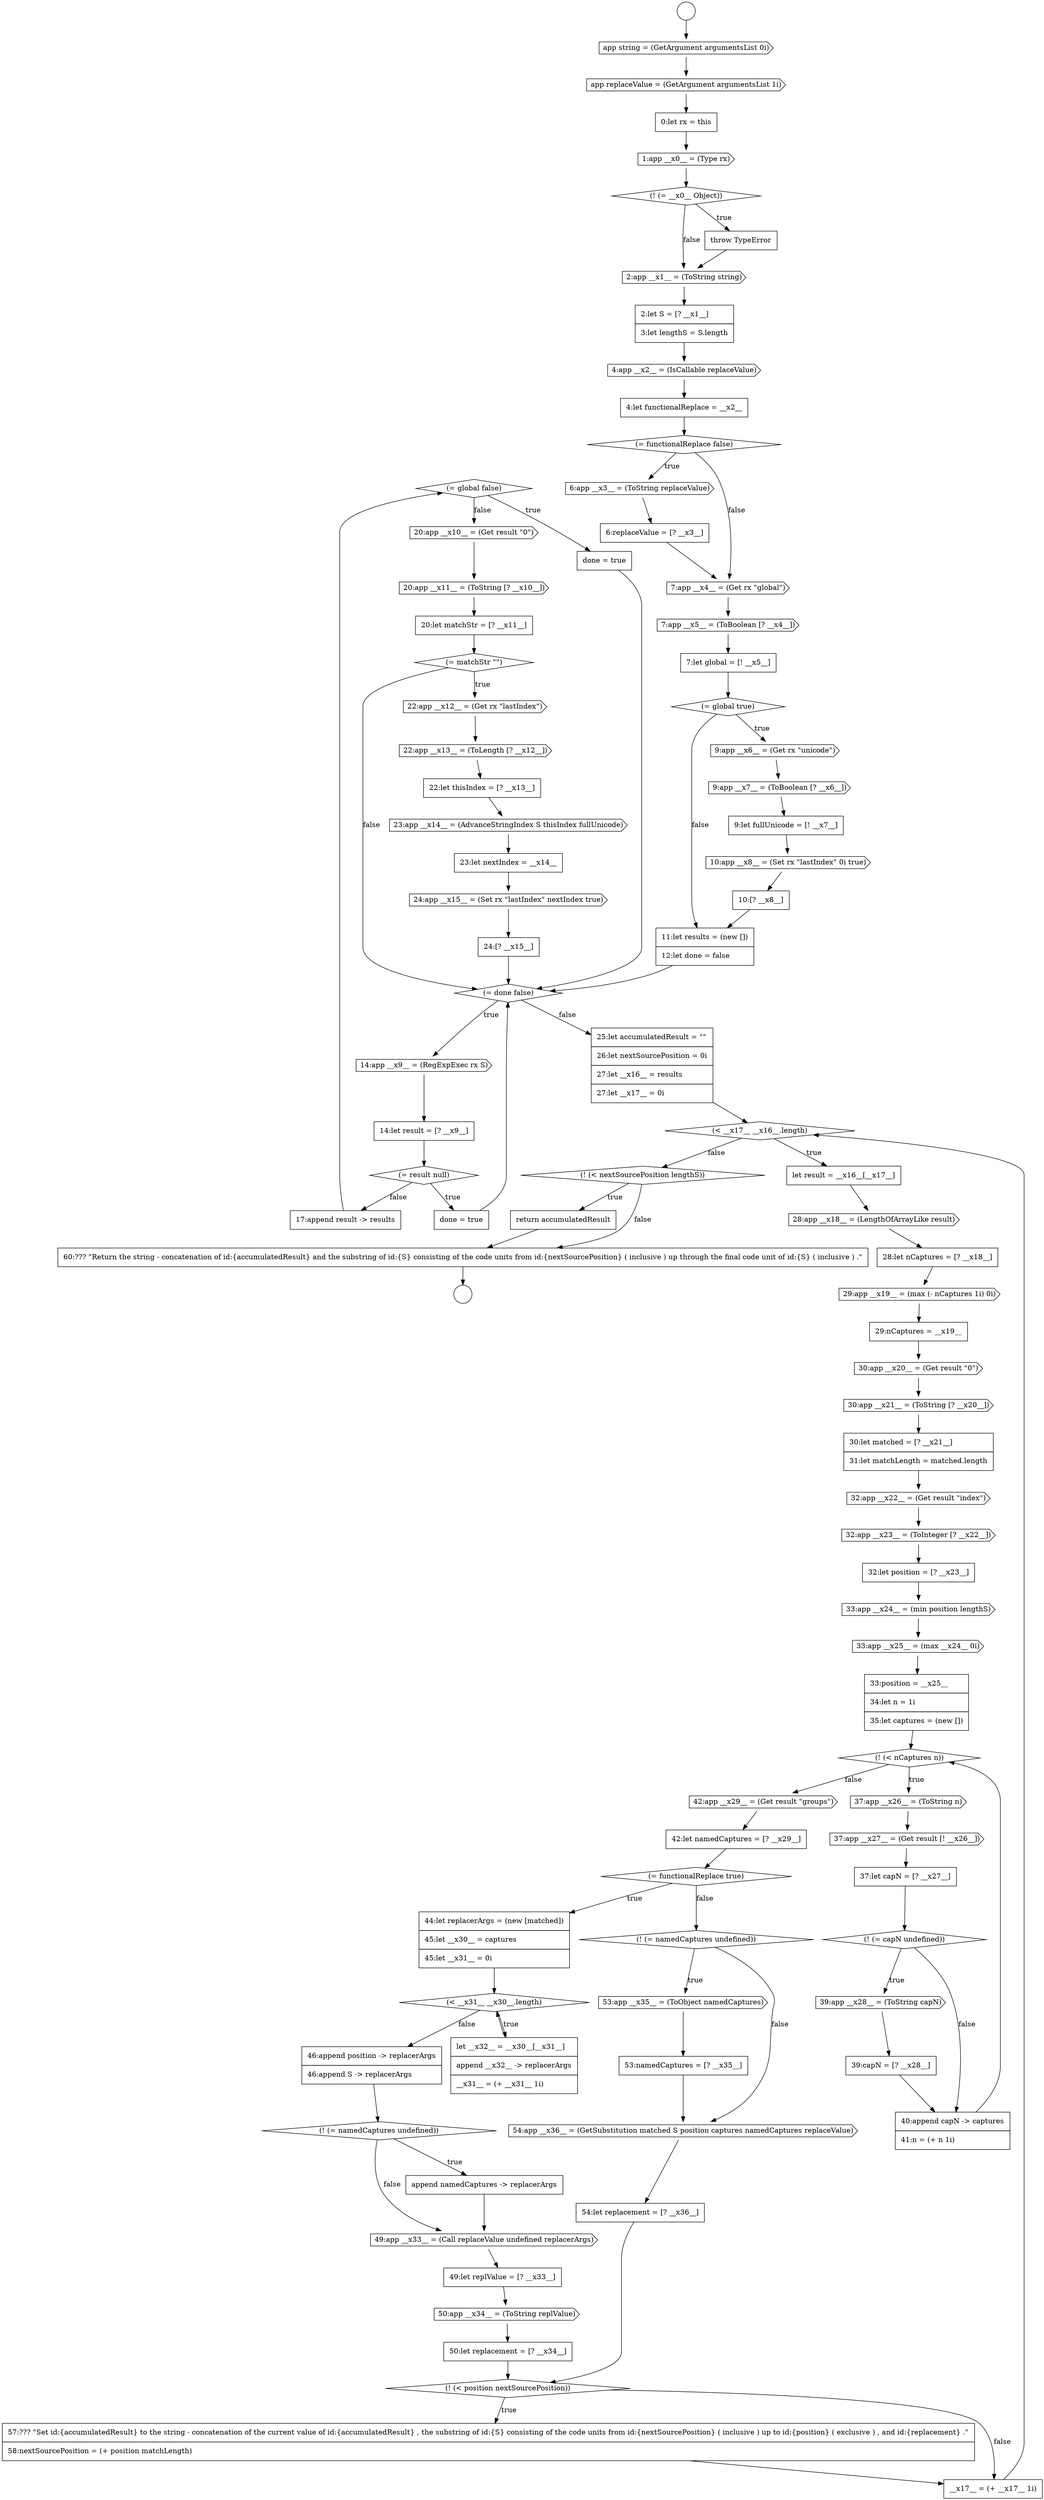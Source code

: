 digraph {
  node15055 [shape=diamond, label=<<font color="black">(= global false)</font>> color="black" fillcolor="white" style=filled]
  node15041 [shape=none, margin=0, label=<<font color="black">
    <table border="0" cellborder="1" cellspacing="0" cellpadding="10">
      <tr><td align="left">7:let global = [! __x5__]</td></tr>
    </table>
  </font>> color="black" fillcolor="white" style=filled]
  node15046 [shape=cds, label=<<font color="black">10:app __x8__ = (Set rx &quot;lastIndex&quot; 0i true)</font>> color="black" fillcolor="white" style=filled]
  node15063 [shape=none, margin=0, label=<<font color="black">
    <table border="0" cellborder="1" cellspacing="0" cellpadding="10">
      <tr><td align="left">22:let thisIndex = [? __x13__]</td></tr>
    </table>
  </font>> color="black" fillcolor="white" style=filled]
  node15084 [shape=diamond, label=<<font color="black">(! (&lt; nCaptures n))</font>> color="black" fillcolor="white" style=filled]
  node15052 [shape=diamond, label=<<font color="black">(= result null)</font>> color="black" fillcolor="white" style=filled]
  node15091 [shape=none, margin=0, label=<<font color="black">
    <table border="0" cellborder="1" cellspacing="0" cellpadding="10">
      <tr><td align="left">40:append capN -&gt; captures</td></tr>
      <tr><td align="left">41:n = (+ n 1i)</td></tr>
    </table>
  </font>> color="black" fillcolor="white" style=filled]
  node15066 [shape=cds, label=<<font color="black">24:app __x15__ = (Set rx &quot;lastIndex&quot; nextIndex true)</font>> color="black" fillcolor="white" style=filled]
  node15098 [shape=none, margin=0, label=<<font color="black">
    <table border="0" cellborder="1" cellspacing="0" cellpadding="10">
      <tr><td align="left">46:append position -&gt; replacerArgs</td></tr>
      <tr><td align="left">46:append S -&gt; replacerArgs</td></tr>
    </table>
  </font>> color="black" fillcolor="white" style=filled]
  node15115 [shape=none, margin=0, label=<<font color="black">
    <table border="0" cellborder="1" cellspacing="0" cellpadding="10">
      <tr><td align="left">60:??? &quot;Return the string - concatenation of id:{accumulatedResult} and the substring of id:{S} consisting of the code units from id:{nextSourcePosition} ( inclusive ) up through the final code unit of id:{S} ( inclusive ) .&quot;</td></tr>
    </table>
  </font>> color="black" fillcolor="white" style=filled]
  node15045 [shape=none, margin=0, label=<<font color="black">
    <table border="0" cellborder="1" cellspacing="0" cellpadding="10">
      <tr><td align="left">9:let fullUnicode = [! __x7__]</td></tr>
    </table>
  </font>> color="black" fillcolor="white" style=filled]
  node15083 [shape=none, margin=0, label=<<font color="black">
    <table border="0" cellborder="1" cellspacing="0" cellpadding="10">
      <tr><td align="left">33:position = __x25__</td></tr>
      <tr><td align="left">34:let n = 1i</td></tr>
      <tr><td align="left">35:let captures = (new [])</td></tr>
    </table>
  </font>> color="black" fillcolor="white" style=filled]
  node15034 [shape=cds, label=<<font color="black">4:app __x2__ = (IsCallable replaceValue)</font>> color="black" fillcolor="white" style=filled]
  node15051 [shape=none, margin=0, label=<<font color="black">
    <table border="0" cellborder="1" cellspacing="0" cellpadding="10">
      <tr><td align="left">14:let result = [? __x9__]</td></tr>
    </table>
  </font>> color="black" fillcolor="white" style=filled]
  node15072 [shape=none, margin=0, label=<<font color="black">
    <table border="0" cellborder="1" cellspacing="0" cellpadding="10">
      <tr><td align="left">28:let nCaptures = [? __x18__]</td></tr>
    </table>
  </font>> color="black" fillcolor="white" style=filled]
  node15032 [shape=cds, label=<<font color="black">2:app __x1__ = (ToString string)</font>> color="black" fillcolor="white" style=filled]
  node15077 [shape=none, margin=0, label=<<font color="black">
    <table border="0" cellborder="1" cellspacing="0" cellpadding="10">
      <tr><td align="left">30:let matched = [? __x21__]</td></tr>
      <tr><td align="left">31:let matchLength = matched.length</td></tr>
    </table>
  </font>> color="black" fillcolor="white" style=filled]
  node15104 [shape=none, margin=0, label=<<font color="black">
    <table border="0" cellborder="1" cellspacing="0" cellpadding="10">
      <tr><td align="left">50:let replacement = [? __x34__]</td></tr>
    </table>
  </font>> color="black" fillcolor="white" style=filled]
  node15033 [shape=none, margin=0, label=<<font color="black">
    <table border="0" cellborder="1" cellspacing="0" cellpadding="10">
      <tr><td align="left">2:let S = [? __x1__]</td></tr>
      <tr><td align="left">3:let lengthS = S.length</td></tr>
    </table>
  </font>> color="black" fillcolor="white" style=filled]
  node15092 [shape=cds, label=<<font color="black">42:app __x29__ = (Get result &quot;groups&quot;)</font>> color="black" fillcolor="white" style=filled]
  node15087 [shape=none, margin=0, label=<<font color="black">
    <table border="0" cellborder="1" cellspacing="0" cellpadding="10">
      <tr><td align="left">37:let capN = [? __x27__]</td></tr>
    </table>
  </font>> color="black" fillcolor="white" style=filled]
  node15028 [shape=none, margin=0, label=<<font color="black">
    <table border="0" cellborder="1" cellspacing="0" cellpadding="10">
      <tr><td align="left">0:let rx = this</td></tr>
    </table>
  </font>> color="black" fillcolor="white" style=filled]
  node15110 [shape=diamond, label=<<font color="black">(! (&lt; position nextSourcePosition))</font>> color="black" fillcolor="white" style=filled]
  node15073 [shape=cds, label=<<font color="black">29:app __x19__ = (max (- nCaptures 1i) 0i)</font>> color="black" fillcolor="white" style=filled]
  node15105 [shape=diamond, label=<<font color="black">(! (= namedCaptures undefined))</font>> color="black" fillcolor="white" style=filled]
  node15060 [shape=diamond, label=<<font color="black">(= matchStr &quot;&quot;)</font>> color="black" fillcolor="white" style=filled]
  node15040 [shape=cds, label=<<font color="black">7:app __x5__ = (ToBoolean [? __x4__])</font>> color="black" fillcolor="white" style=filled]
  node15082 [shape=cds, label=<<font color="black">33:app __x25__ = (max __x24__ 0i)</font>> color="black" fillcolor="white" style=filled]
  node15097 [shape=none, margin=0, label=<<font color="black">
    <table border="0" cellborder="1" cellspacing="0" cellpadding="10">
      <tr><td align="left">let __x32__ = __x30__[__x31__]</td></tr>
      <tr><td align="left">append __x32__ -&gt; replacerArgs</td></tr>
      <tr><td align="left">__x31__ = (+ __x31__ 1i)</td></tr>
    </table>
  </font>> color="black" fillcolor="white" style=filled]
  node15061 [shape=cds, label=<<font color="black">22:app __x12__ = (Get rx &quot;lastIndex&quot;)</font>> color="black" fillcolor="white" style=filled]
  node15029 [shape=cds, label=<<font color="black">1:app __x0__ = (Type rx)</font>> color="black" fillcolor="white" style=filled]
  node15050 [shape=cds, label=<<font color="black">14:app __x9__ = (RegExpExec rx S)</font>> color="black" fillcolor="white" style=filled]
  node15103 [shape=cds, label=<<font color="black">50:app __x34__ = (ToString replValue)</font>> color="black" fillcolor="white" style=filled]
  node15093 [shape=none, margin=0, label=<<font color="black">
    <table border="0" cellborder="1" cellspacing="0" cellpadding="10">
      <tr><td align="left">42:let namedCaptures = [? __x29__]</td></tr>
    </table>
  </font>> color="black" fillcolor="white" style=filled]
  node15078 [shape=cds, label=<<font color="black">32:app __x22__ = (Get result &quot;index&quot;)</font>> color="black" fillcolor="white" style=filled]
  node15071 [shape=cds, label=<<font color="black">28:app __x18__ = (LengthOfArrayLike result)</font>> color="black" fillcolor="white" style=filled]
  node15065 [shape=none, margin=0, label=<<font color="black">
    <table border="0" cellborder="1" cellspacing="0" cellpadding="10">
      <tr><td align="left">23:let nextIndex = __x14__</td></tr>
    </table>
  </font>> color="black" fillcolor="white" style=filled]
  node15114 [shape=none, margin=0, label=<<font color="black">
    <table border="0" cellborder="1" cellspacing="0" cellpadding="10">
      <tr><td align="left">return accumulatedResult</td></tr>
    </table>
  </font>> color="black" fillcolor="white" style=filled]
  node15054 [shape=none, margin=0, label=<<font color="black">
    <table border="0" cellborder="1" cellspacing="0" cellpadding="10">
      <tr><td align="left">17:append result -&gt; results</td></tr>
    </table>
  </font>> color="black" fillcolor="white" style=filled]
  node15089 [shape=cds, label=<<font color="black">39:app __x28__ = (ToString capN)</font>> color="black" fillcolor="white" style=filled]
  node15047 [shape=none, margin=0, label=<<font color="black">
    <table border="0" cellborder="1" cellspacing="0" cellpadding="10">
      <tr><td align="left">10:[? __x8__]</td></tr>
    </table>
  </font>> color="black" fillcolor="white" style=filled]
  node15074 [shape=none, margin=0, label=<<font color="black">
    <table border="0" cellborder="1" cellspacing="0" cellpadding="10">
      <tr><td align="left">29:nCaptures = __x19__</td></tr>
    </table>
  </font>> color="black" fillcolor="white" style=filled]
  node15069 [shape=diamond, label=<<font color="black">(&lt; __x17__ __x16__.length)</font>> color="black" fillcolor="white" style=filled]
  node15037 [shape=cds, label=<<font color="black">6:app __x3__ = (ToString replaceValue)</font>> color="black" fillcolor="white" style=filled]
  node15039 [shape=cds, label=<<font color="black">7:app __x4__ = (Get rx &quot;global&quot;)</font>> color="black" fillcolor="white" style=filled]
  node15042 [shape=diamond, label=<<font color="black">(= global true)</font>> color="black" fillcolor="white" style=filled]
  node15101 [shape=cds, label=<<font color="black">49:app __x33__ = (Call replaceValue undefined replacerArgs)</font>> color="black" fillcolor="white" style=filled]
  node15062 [shape=cds, label=<<font color="black">22:app __x13__ = (ToLength [? __x12__])</font>> color="black" fillcolor="white" style=filled]
  node15057 [shape=cds, label=<<font color="black">20:app __x10__ = (Get result &quot;0&quot;)</font>> color="black" fillcolor="white" style=filled]
  node15086 [shape=cds, label=<<font color="black">37:app __x27__ = (Get result [! __x26__])</font>> color="black" fillcolor="white" style=filled]
  node15106 [shape=cds, label=<<font color="black">53:app __x35__ = (ToObject namedCaptures)</font>> color="black" fillcolor="white" style=filled]
  node15025 [shape=circle label=" " color="black" fillcolor="white" style=filled]
  node15111 [shape=none, margin=0, label=<<font color="black">
    <table border="0" cellborder="1" cellspacing="0" cellpadding="10">
      <tr><td align="left">57:??? &quot;Set id:{accumulatedResult} to the string - concatenation of the current value of id:{accumulatedResult} , the substring of id:{S} consisting of the code units from id:{nextSourcePosition} ( inclusive ) up to id:{position} ( exclusive ) , and id:{replacement} .&quot;</td></tr>
      <tr><td align="left">58:nextSourcePosition = (+ position matchLength)</td></tr>
    </table>
  </font>> color="black" fillcolor="white" style=filled]
  node15070 [shape=none, margin=0, label=<<font color="black">
    <table border="0" cellborder="1" cellspacing="0" cellpadding="10">
      <tr><td align="left">let result = __x16__[__x17__]</td></tr>
    </table>
  </font>> color="black" fillcolor="white" style=filled]
  node15100 [shape=none, margin=0, label=<<font color="black">
    <table border="0" cellborder="1" cellspacing="0" cellpadding="10">
      <tr><td align="left">append namedCaptures -&gt; replacerArgs</td></tr>
    </table>
  </font>> color="black" fillcolor="white" style=filled]
  node15030 [shape=diamond, label=<<font color="black">(! (= __x0__ Object))</font>> color="black" fillcolor="white" style=filled]
  node15079 [shape=cds, label=<<font color="black">32:app __x23__ = (ToInteger [? __x22__])</font>> color="black" fillcolor="white" style=filled]
  node15081 [shape=cds, label=<<font color="black">33:app __x24__ = (min position lengthS)</font>> color="black" fillcolor="white" style=filled]
  node15036 [shape=diamond, label=<<font color="black">(= functionalReplace false)</font>> color="black" fillcolor="white" style=filled]
  node15068 [shape=none, margin=0, label=<<font color="black">
    <table border="0" cellborder="1" cellspacing="0" cellpadding="10">
      <tr><td align="left">25:let accumulatedResult = &quot;&quot;</td></tr>
      <tr><td align="left">26:let nextSourcePosition = 0i</td></tr>
      <tr><td align="left">27:let __x16__ = results</td></tr>
      <tr><td align="left">27:let __x17__ = 0i</td></tr>
    </table>
  </font>> color="black" fillcolor="white" style=filled]
  node15113 [shape=diamond, label=<<font color="black">(! (&lt; nextSourcePosition lengthS))</font>> color="black" fillcolor="white" style=filled]
  node15049 [shape=diamond, label=<<font color="black">(= done false)</font>> color="black" fillcolor="white" style=filled]
  node15094 [shape=diamond, label=<<font color="black">(= functionalReplace true)</font>> color="black" fillcolor="white" style=filled]
  node15048 [shape=none, margin=0, label=<<font color="black">
    <table border="0" cellborder="1" cellspacing="0" cellpadding="10">
      <tr><td align="left">11:let results = (new [])</td></tr>
      <tr><td align="left">12:let done = false</td></tr>
    </table>
  </font>> color="black" fillcolor="white" style=filled]
  node15107 [shape=none, margin=0, label=<<font color="black">
    <table border="0" cellborder="1" cellspacing="0" cellpadding="10">
      <tr><td align="left">53:namedCaptures = [? __x35__]</td></tr>
    </table>
  </font>> color="black" fillcolor="white" style=filled]
  node15038 [shape=none, margin=0, label=<<font color="black">
    <table border="0" cellborder="1" cellspacing="0" cellpadding="10">
      <tr><td align="left">6:replaceValue = [? __x3__]</td></tr>
    </table>
  </font>> color="black" fillcolor="white" style=filled]
  node15112 [shape=none, margin=0, label=<<font color="black">
    <table border="0" cellborder="1" cellspacing="0" cellpadding="10">
      <tr><td align="left">__x17__ = (+ __x17__ 1i)</td></tr>
    </table>
  </font>> color="black" fillcolor="white" style=filled]
  node15053 [shape=none, margin=0, label=<<font color="black">
    <table border="0" cellborder="1" cellspacing="0" cellpadding="10">
      <tr><td align="left">done = true</td></tr>
    </table>
  </font>> color="black" fillcolor="white" style=filled]
  node15090 [shape=none, margin=0, label=<<font color="black">
    <table border="0" cellborder="1" cellspacing="0" cellpadding="10">
      <tr><td align="left">39:capN = [? __x28__]</td></tr>
    </table>
  </font>> color="black" fillcolor="white" style=filled]
  node15058 [shape=cds, label=<<font color="black">20:app __x11__ = (ToString [? __x10__])</font>> color="black" fillcolor="white" style=filled]
  node15026 [shape=cds, label=<<font color="black">app string = (GetArgument argumentsList 0i)</font>> color="black" fillcolor="white" style=filled]
  node15080 [shape=none, margin=0, label=<<font color="black">
    <table border="0" cellborder="1" cellspacing="0" cellpadding="10">
      <tr><td align="left">32:let position = [? __x23__]</td></tr>
    </table>
  </font>> color="black" fillcolor="white" style=filled]
  node15043 [shape=cds, label=<<font color="black">9:app __x6__ = (Get rx &quot;unicode&quot;)</font>> color="black" fillcolor="white" style=filled]
  node15102 [shape=none, margin=0, label=<<font color="black">
    <table border="0" cellborder="1" cellspacing="0" cellpadding="10">
      <tr><td align="left">49:let replValue = [? __x33__]</td></tr>
    </table>
  </font>> color="black" fillcolor="white" style=filled]
  node15075 [shape=cds, label=<<font color="black">30:app __x20__ = (Get result &quot;0&quot;)</font>> color="black" fillcolor="white" style=filled]
  node15095 [shape=none, margin=0, label=<<font color="black">
    <table border="0" cellborder="1" cellspacing="0" cellpadding="10">
      <tr><td align="left">44:let replacerArgs = (new [matched])</td></tr>
      <tr><td align="left">45:let __x30__ = captures</td></tr>
      <tr><td align="left">45:let __x31__ = 0i</td></tr>
    </table>
  </font>> color="black" fillcolor="white" style=filled]
  node15085 [shape=cds, label=<<font color="black">37:app __x26__ = (ToString n)</font>> color="black" fillcolor="white" style=filled]
  node15035 [shape=none, margin=0, label=<<font color="black">
    <table border="0" cellborder="1" cellspacing="0" cellpadding="10">
      <tr><td align="left">4:let functionalReplace = __x2__</td></tr>
    </table>
  </font>> color="black" fillcolor="white" style=filled]
  node15056 [shape=none, margin=0, label=<<font color="black">
    <table border="0" cellborder="1" cellspacing="0" cellpadding="10">
      <tr><td align="left">done = true</td></tr>
    </table>
  </font>> color="black" fillcolor="white" style=filled]
  node15099 [shape=diamond, label=<<font color="black">(! (= namedCaptures undefined))</font>> color="black" fillcolor="white" style=filled]
  node15067 [shape=none, margin=0, label=<<font color="black">
    <table border="0" cellborder="1" cellspacing="0" cellpadding="10">
      <tr><td align="left">24:[? __x15__]</td></tr>
    </table>
  </font>> color="black" fillcolor="white" style=filled]
  node15088 [shape=diamond, label=<<font color="black">(! (= capN undefined))</font>> color="black" fillcolor="white" style=filled]
  node15031 [shape=none, margin=0, label=<<font color="black">
    <table border="0" cellborder="1" cellspacing="0" cellpadding="10">
      <tr><td align="left">throw TypeError</td></tr>
    </table>
  </font>> color="black" fillcolor="white" style=filled]
  node15109 [shape=none, margin=0, label=<<font color="black">
    <table border="0" cellborder="1" cellspacing="0" cellpadding="10">
      <tr><td align="left">54:let replacement = [? __x36__]</td></tr>
    </table>
  </font>> color="black" fillcolor="white" style=filled]
  node15064 [shape=cds, label=<<font color="black">23:app __x14__ = (AdvanceStringIndex S thisIndex fullUnicode)</font>> color="black" fillcolor="white" style=filled]
  node15076 [shape=cds, label=<<font color="black">30:app __x21__ = (ToString [? __x20__])</font>> color="black" fillcolor="white" style=filled]
  node15108 [shape=cds, label=<<font color="black">54:app __x36__ = (GetSubstitution matched S position captures namedCaptures replaceValue)</font>> color="black" fillcolor="white" style=filled]
  node15027 [shape=cds, label=<<font color="black">app replaceValue = (GetArgument argumentsList 1i)</font>> color="black" fillcolor="white" style=filled]
  node15059 [shape=none, margin=0, label=<<font color="black">
    <table border="0" cellborder="1" cellspacing="0" cellpadding="10">
      <tr><td align="left">20:let matchStr = [? __x11__]</td></tr>
    </table>
  </font>> color="black" fillcolor="white" style=filled]
  node15096 [shape=diamond, label=<<font color="black">(&lt; __x31__ __x30__.length)</font>> color="black" fillcolor="white" style=filled]
  node15044 [shape=cds, label=<<font color="black">9:app __x7__ = (ToBoolean [? __x6__])</font>> color="black" fillcolor="white" style=filled]
  node15024 [shape=circle label=" " color="black" fillcolor="white" style=filled]
  node15039 -> node15040 [ color="black"]
  node15041 -> node15042 [ color="black"]
  node15086 -> node15087 [ color="black"]
  node15088 -> node15089 [label=<<font color="black">true</font>> color="black"]
  node15088 -> node15091 [label=<<font color="black">false</font>> color="black"]
  node15106 -> node15107 [ color="black"]
  node15107 -> node15108 [ color="black"]
  node15037 -> node15038 [ color="black"]
  node15067 -> node15049 [ color="black"]
  node15081 -> node15082 [ color="black"]
  node15071 -> node15072 [ color="black"]
  node15056 -> node15049 [ color="black"]
  node15031 -> node15032 [ color="black"]
  node15024 -> node15026 [ color="black"]
  node15051 -> node15052 [ color="black"]
  node15057 -> node15058 [ color="black"]
  node15058 -> node15059 [ color="black"]
  node15030 -> node15031 [label=<<font color="black">true</font>> color="black"]
  node15030 -> node15032 [label=<<font color="black">false</font>> color="black"]
  node15053 -> node15049 [ color="black"]
  node15048 -> node15049 [ color="black"]
  node15026 -> node15027 [ color="black"]
  node15050 -> node15051 [ color="black"]
  node15093 -> node15094 [ color="black"]
  node15114 -> node15115 [ color="black"]
  node15079 -> node15080 [ color="black"]
  node15065 -> node15066 [ color="black"]
  node15054 -> node15055 [ color="black"]
  node15090 -> node15091 [ color="black"]
  node15042 -> node15043 [label=<<font color="black">true</font>> color="black"]
  node15042 -> node15048 [label=<<font color="black">false</font>> color="black"]
  node15074 -> node15075 [ color="black"]
  node15098 -> node15099 [ color="black"]
  node15064 -> node15065 [ color="black"]
  node15110 -> node15111 [label=<<font color="black">true</font>> color="black"]
  node15110 -> node15112 [label=<<font color="black">false</font>> color="black"]
  node15044 -> node15045 [ color="black"]
  node15080 -> node15081 [ color="black"]
  node15103 -> node15104 [ color="black"]
  node15029 -> node15030 [ color="black"]
  node15046 -> node15047 [ color="black"]
  node15085 -> node15086 [ color="black"]
  node15096 -> node15097 [label=<<font color="black">true</font>> color="black"]
  node15096 -> node15098 [label=<<font color="black">false</font>> color="black"]
  node15094 -> node15095 [label=<<font color="black">true</font>> color="black"]
  node15094 -> node15105 [label=<<font color="black">false</font>> color="black"]
  node15105 -> node15106 [label=<<font color="black">true</font>> color="black"]
  node15105 -> node15108 [label=<<font color="black">false</font>> color="black"]
  node15077 -> node15078 [ color="black"]
  node15040 -> node15041 [ color="black"]
  node15038 -> node15039 [ color="black"]
  node15102 -> node15103 [ color="black"]
  node15097 -> node15096 [ color="black"]
  node15100 -> node15101 [ color="black"]
  node15109 -> node15110 [ color="black"]
  node15049 -> node15050 [label=<<font color="black">true</font>> color="black"]
  node15049 -> node15068 [label=<<font color="black">false</font>> color="black"]
  node15069 -> node15070 [label=<<font color="black">true</font>> color="black"]
  node15069 -> node15113 [label=<<font color="black">false</font>> color="black"]
  node15045 -> node15046 [ color="black"]
  node15113 -> node15114 [label=<<font color="black">true</font>> color="black"]
  node15113 -> node15115 [label=<<font color="black">false</font>> color="black"]
  node15095 -> node15096 [ color="black"]
  node15112 -> node15069 [ color="black"]
  node15047 -> node15048 [ color="black"]
  node15099 -> node15100 [label=<<font color="black">true</font>> color="black"]
  node15099 -> node15101 [label=<<font color="black">false</font>> color="black"]
  node15108 -> node15109 [ color="black"]
  node15055 -> node15056 [label=<<font color="black">true</font>> color="black"]
  node15055 -> node15057 [label=<<font color="black">false</font>> color="black"]
  node15036 -> node15037 [label=<<font color="black">true</font>> color="black"]
  node15036 -> node15039 [label=<<font color="black">false</font>> color="black"]
  node15059 -> node15060 [ color="black"]
  node15035 -> node15036 [ color="black"]
  node15115 -> node15025 [ color="black"]
  node15034 -> node15035 [ color="black"]
  node15028 -> node15029 [ color="black"]
  node15075 -> node15076 [ color="black"]
  node15063 -> node15064 [ color="black"]
  node15073 -> node15074 [ color="black"]
  node15061 -> node15062 [ color="black"]
  node15083 -> node15084 [ color="black"]
  node15033 -> node15034 [ color="black"]
  node15060 -> node15061 [label=<<font color="black">true</font>> color="black"]
  node15060 -> node15049 [label=<<font color="black">false</font>> color="black"]
  node15027 -> node15028 [ color="black"]
  node15043 -> node15044 [ color="black"]
  node15066 -> node15067 [ color="black"]
  node15078 -> node15079 [ color="black"]
  node15091 -> node15084 [ color="black"]
  node15052 -> node15053 [label=<<font color="black">true</font>> color="black"]
  node15052 -> node15054 [label=<<font color="black">false</font>> color="black"]
  node15070 -> node15071 [ color="black"]
  node15076 -> node15077 [ color="black"]
  node15032 -> node15033 [ color="black"]
  node15092 -> node15093 [ color="black"]
  node15101 -> node15102 [ color="black"]
  node15089 -> node15090 [ color="black"]
  node15111 -> node15112 [ color="black"]
  node15087 -> node15088 [ color="black"]
  node15062 -> node15063 [ color="black"]
  node15068 -> node15069 [ color="black"]
  node15104 -> node15110 [ color="black"]
  node15084 -> node15085 [label=<<font color="black">true</font>> color="black"]
  node15084 -> node15092 [label=<<font color="black">false</font>> color="black"]
  node15072 -> node15073 [ color="black"]
  node15082 -> node15083 [ color="black"]
}
